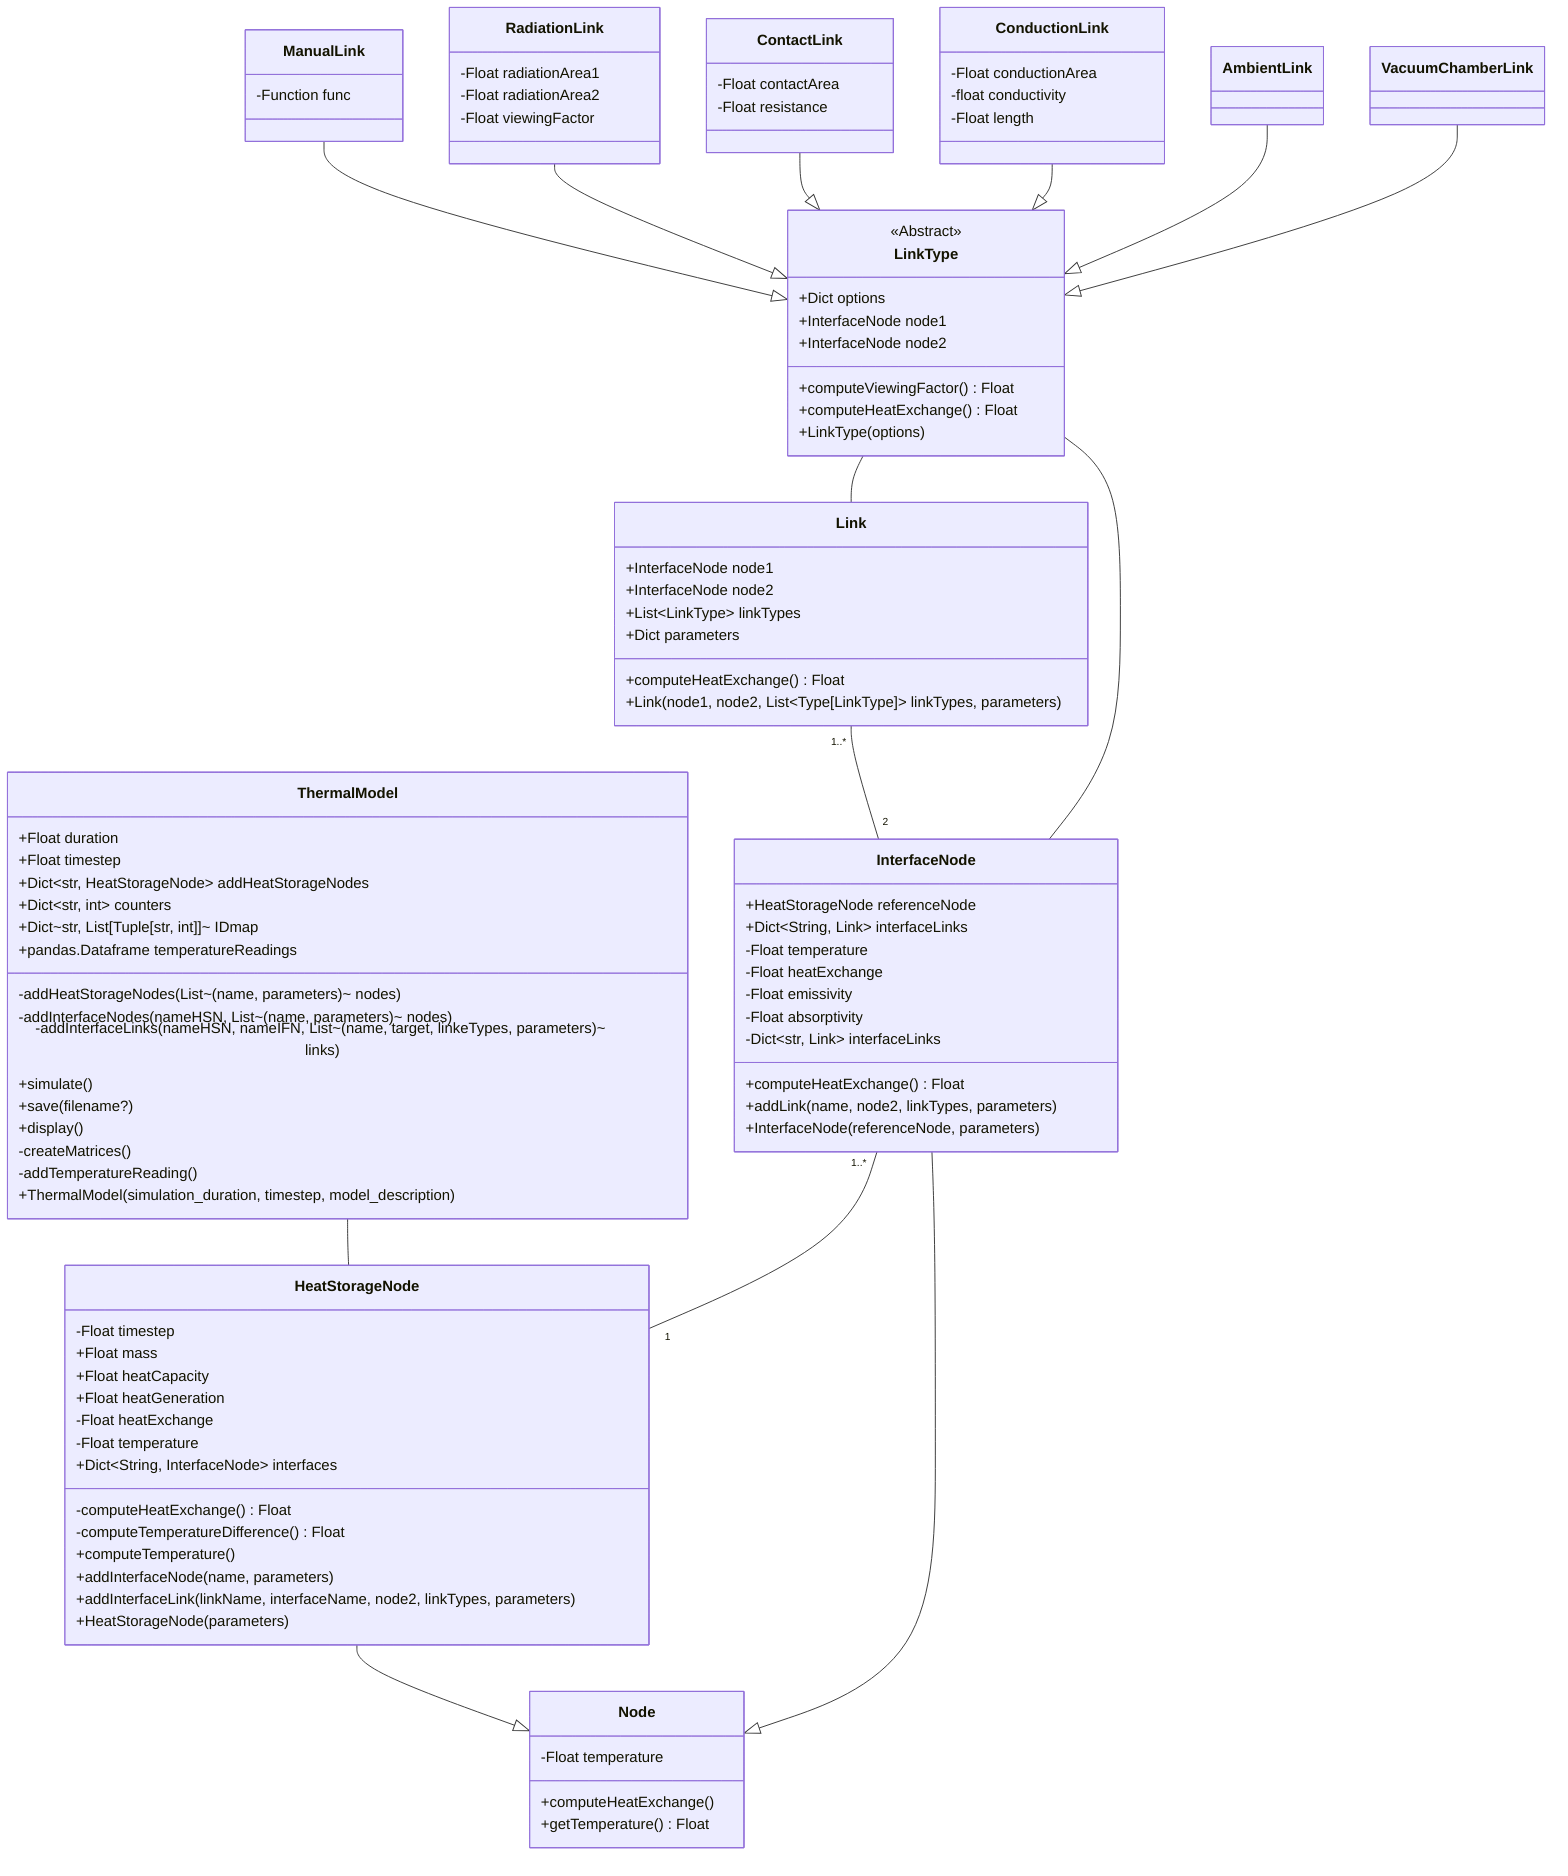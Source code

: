 classDiagram

class ThermalModel {
    +Float duration
    +Float timestep
    +Dict~str, HeatStorageNode~ addHeatStorageNodes
    +Dict~str, int~ counters
    +Dict~str, List[Tuple[str, int]]~ IDmap
    +pandas.Dataframe temperatureReadings
    -addHeatStorageNodes(List~(name, parameters)~ nodes)
    -addInterfaceNodes(nameHSN, List~(name, parameters)~ nodes)
    -addInterfaceLinks(nameHSN, nameIFN, List~(name, target, linkeTypes, parameters)~ links)
    +simulate()
    +save(filename?)
    +display()
    -createMatrices()
    -addTemperatureReading()
    +ThermalModel(simulation_duration, timestep, model_description)
}

class Node {
    -Float temperature
    +computeHeatExchange()
    +getTemperature() Float
}

class HeatStorageNode {
    -Float timestep
    +Float mass
    +Float heatCapacity
    +Float heatGeneration
    -Float heatExchange
    -Float temperature
    +Dict~String, InterfaceNode~ interfaces
    -computeHeatExchange() Float
    -computeTemperatureDifference() Float
    +computeTemperature()
    +addInterfaceNode(name, parameters)
    +addInterfaceLink(linkName, interfaceName, node2, linkTypes, parameters)
    +HeatStorageNode(parameters)
}

class InterfaceNode {
    +HeatStorageNode referenceNode
    +Dict~String, Link~ interfaceLinks
    -Float temperature
    -Float heatExchange
    -Float emissivity
    -Float absorptivity
    -Dict~str, Link~ interfaceLinks
    +computeHeatExchange() Float
    +addLink(name, node2, linkTypes, parameters)
    +InterfaceNode(referenceNode, parameters)
}

class Link {
    +InterfaceNode node1
    +InterfaceNode node2
    +List~LinkType~ linkTypes
    +Dict parameters
    +computeHeatExchange() Float
    +Link(node1, node2, List~Type[LinkType]~ linkTypes, parameters)
}


class LinkType {
    <<Abstract>>
    +Dict options
    +InterfaceNode node1
    +InterfaceNode node2
    +computeViewingFactor() Float
    +computeHeatExchange() Float
    +LinkType(options)
}

class ManualLink {
    -Function func
}

class RadiationLink {
    -Float radiationArea1
    -Float radiationArea2
    -Float viewingFactor
}

class ContactLink {
    -Float contactArea
    -Float resistance
}

class ConductionLink {
    -Float conductionArea
    -float conductivity
    -Float length
}

ThermalModel -- HeatStorageNode

HeatStorageNode --|> Node
InterfaceNode --|> Node

ManualLink --|> LinkType
RadiationLink --|> LinkType
ContactLink --|> LinkType
ConductionLink --|> LinkType
AmbientLink --|> LinkType
VacuumChamberLink --|> LinkType

Link "1..*" -- "2" InterfaceNode

InterfaceNode "1..*" -- "1" HeatStorageNode

LinkType -- Link
LinkType -- InterfaceNode